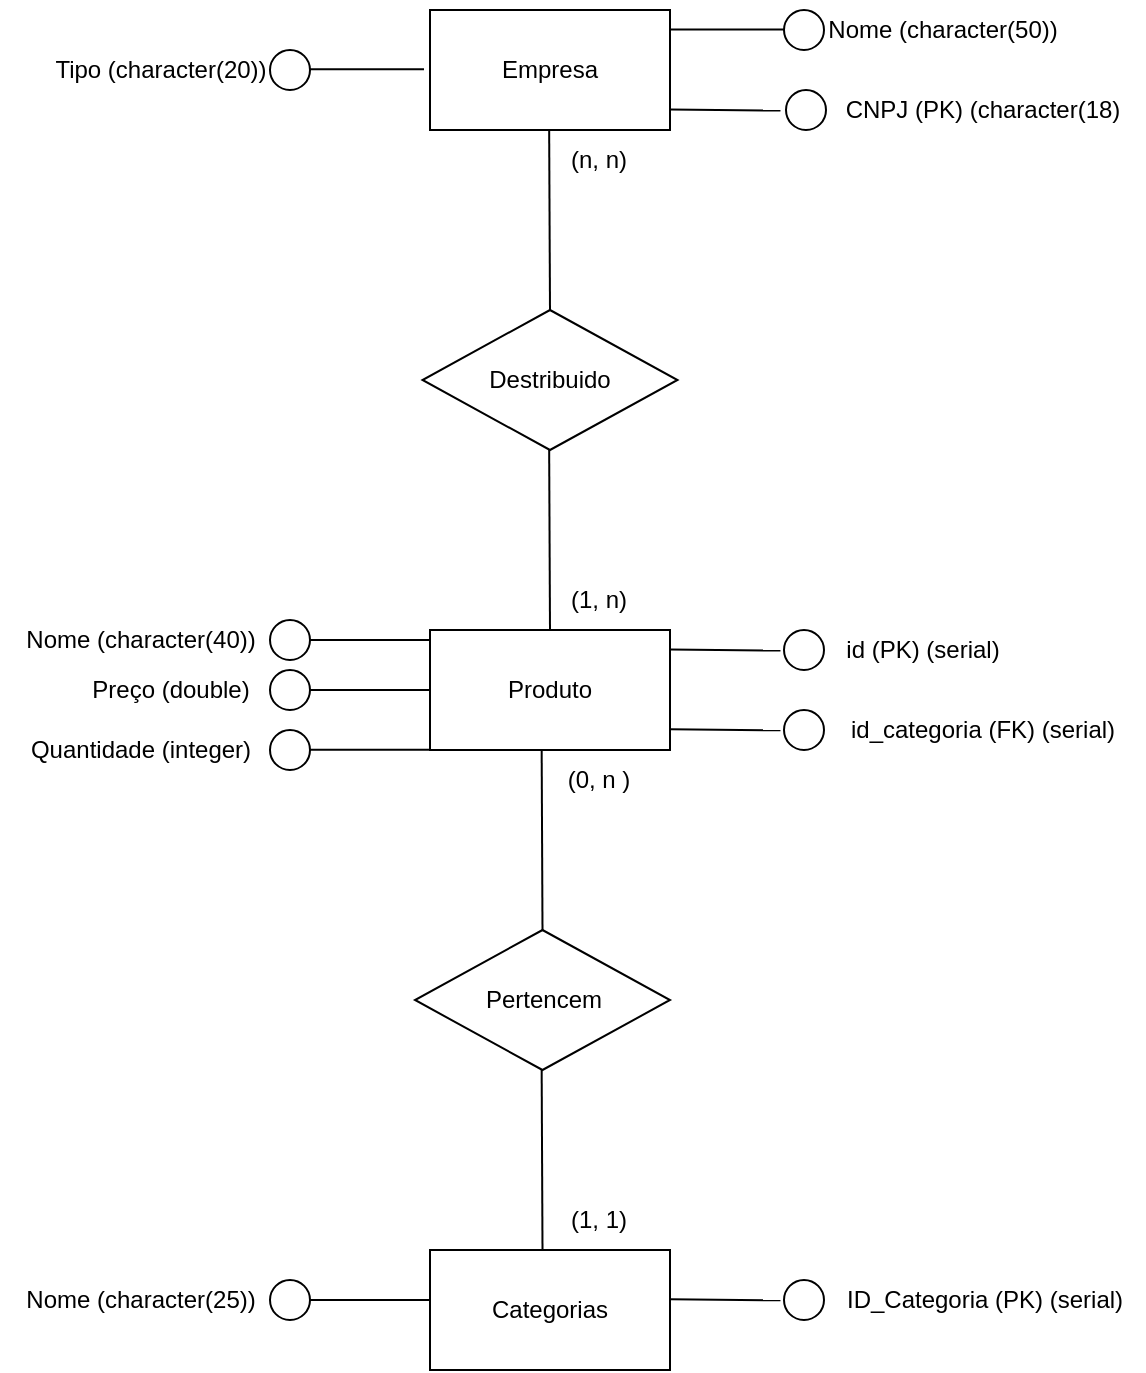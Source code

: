 <mxfile version="24.7.17">
  <diagram name="Página-1" id="G31ja0HvTyfShZ2K-QIa">
    <mxGraphModel dx="1575" dy="934" grid="1" gridSize="10" guides="1" tooltips="1" connect="1" arrows="1" fold="1" page="1" pageScale="1" pageWidth="827" pageHeight="1169" math="0" shadow="0">
      <root>
        <mxCell id="0" />
        <mxCell id="1" parent="0" />
        <mxCell id="8ONPmTJV0Q6PMYUQi9AX-2" value="Empresa" style="rounded=0;whiteSpace=wrap;html=1;" vertex="1" parent="1">
          <mxGeometry x="340" y="90" width="120" height="60" as="geometry" />
        </mxCell>
        <mxCell id="8ONPmTJV0Q6PMYUQi9AX-3" value="" style="endArrow=none;html=1;rounded=0;entryX=0;entryY=0.5;entryDx=0;entryDy=0;" edge="1" parent="1">
          <mxGeometry width="50" height="50" relative="1" as="geometry">
            <mxPoint x="460" y="99.76" as="sourcePoint" />
            <mxPoint x="517" y="99.76" as="targetPoint" />
          </mxGeometry>
        </mxCell>
        <mxCell id="8ONPmTJV0Q6PMYUQi9AX-4" value="" style="ellipse;whiteSpace=wrap;html=1;aspect=fixed;" vertex="1" parent="1">
          <mxGeometry x="517" y="90" width="20" height="20" as="geometry" />
        </mxCell>
        <mxCell id="8ONPmTJV0Q6PMYUQi9AX-5" value="Nome (character(50))" style="text;html=1;align=center;verticalAlign=middle;resizable=0;points=[];autosize=1;strokeColor=none;fillColor=none;" vertex="1" parent="1">
          <mxGeometry x="525.75" y="85" width="140" height="30" as="geometry" />
        </mxCell>
        <mxCell id="8ONPmTJV0Q6PMYUQi9AX-6" value="" style="ellipse;whiteSpace=wrap;html=1;aspect=fixed;" vertex="1" parent="1">
          <mxGeometry x="518" y="130" width="20" height="20" as="geometry" />
        </mxCell>
        <mxCell id="8ONPmTJV0Q6PMYUQi9AX-7" value="CNPJ (PK) (character(18)" style="text;html=1;align=center;verticalAlign=middle;resizable=0;points=[];autosize=1;strokeColor=none;fillColor=none;" vertex="1" parent="1">
          <mxGeometry x="535.75" y="125" width="160" height="30" as="geometry" />
        </mxCell>
        <mxCell id="8ONPmTJV0Q6PMYUQi9AX-9" value="" style="endArrow=none;html=1;rounded=0;entryX=-0.138;entryY=0.529;entryDx=0;entryDy=0;entryPerimeter=0;" edge="1" parent="1">
          <mxGeometry width="50" height="50" relative="1" as="geometry">
            <mxPoint x="460" y="139.71" as="sourcePoint" />
            <mxPoint x="515.24" y="140.29" as="targetPoint" />
          </mxGeometry>
        </mxCell>
        <mxCell id="8ONPmTJV0Q6PMYUQi9AX-11" value="" style="endArrow=none;html=1;rounded=0;entryX=0;entryY=0.5;entryDx=0;entryDy=0;" edge="1" parent="1">
          <mxGeometry width="50" height="50" relative="1" as="geometry">
            <mxPoint x="280" y="119.58" as="sourcePoint" />
            <mxPoint x="337" y="119.58" as="targetPoint" />
          </mxGeometry>
        </mxCell>
        <mxCell id="8ONPmTJV0Q6PMYUQi9AX-12" value="" style="ellipse;whiteSpace=wrap;html=1;aspect=fixed;" vertex="1" parent="1">
          <mxGeometry x="260" y="110" width="20" height="20" as="geometry" />
        </mxCell>
        <mxCell id="8ONPmTJV0Q6PMYUQi9AX-13" value="Tipo (character(20))" style="text;html=1;align=center;verticalAlign=middle;resizable=0;points=[];autosize=1;strokeColor=none;fillColor=none;" vertex="1" parent="1">
          <mxGeometry x="140" y="105" width="130" height="30" as="geometry" />
        </mxCell>
        <mxCell id="8ONPmTJV0Q6PMYUQi9AX-14" value="" style="endArrow=none;html=1;rounded=0;" edge="1" parent="1">
          <mxGeometry width="50" height="50" relative="1" as="geometry">
            <mxPoint x="400" y="240" as="sourcePoint" />
            <mxPoint x="399.58" y="150" as="targetPoint" />
          </mxGeometry>
        </mxCell>
        <mxCell id="8ONPmTJV0Q6PMYUQi9AX-15" value="Destribuido" style="rhombus;whiteSpace=wrap;html=1;" vertex="1" parent="1">
          <mxGeometry x="336.25" y="240" width="127.5" height="70" as="geometry" />
        </mxCell>
        <mxCell id="8ONPmTJV0Q6PMYUQi9AX-16" value="Produto" style="rounded=0;whiteSpace=wrap;html=1;" vertex="1" parent="1">
          <mxGeometry x="340" y="400" width="120" height="60" as="geometry" />
        </mxCell>
        <mxCell id="8ONPmTJV0Q6PMYUQi9AX-17" value="" style="endArrow=none;html=1;rounded=0;" edge="1" parent="1">
          <mxGeometry width="50" height="50" relative="1" as="geometry">
            <mxPoint x="400" y="400" as="sourcePoint" />
            <mxPoint x="399.58" y="310" as="targetPoint" />
          </mxGeometry>
        </mxCell>
        <mxCell id="8ONPmTJV0Q6PMYUQi9AX-21" value="" style="ellipse;whiteSpace=wrap;html=1;aspect=fixed;" vertex="1" parent="1">
          <mxGeometry x="517" y="400" width="20" height="20" as="geometry" />
        </mxCell>
        <mxCell id="8ONPmTJV0Q6PMYUQi9AX-22" value="" style="endArrow=none;html=1;rounded=0;entryX=-0.138;entryY=0.529;entryDx=0;entryDy=0;entryPerimeter=0;" edge="1" parent="1">
          <mxGeometry width="50" height="50" relative="1" as="geometry">
            <mxPoint x="460" y="409.71" as="sourcePoint" />
            <mxPoint x="515.24" y="410.29" as="targetPoint" />
          </mxGeometry>
        </mxCell>
        <mxCell id="8ONPmTJV0Q6PMYUQi9AX-23" value="id (PK) (serial)" style="text;html=1;align=center;verticalAlign=middle;resizable=0;points=[];autosize=1;strokeColor=none;fillColor=none;" vertex="1" parent="1">
          <mxGeometry x="535.75" y="395" width="100" height="30" as="geometry" />
        </mxCell>
        <mxCell id="8ONPmTJV0Q6PMYUQi9AX-24" value="" style="ellipse;whiteSpace=wrap;html=1;aspect=fixed;" vertex="1" parent="1">
          <mxGeometry x="260" y="395" width="20" height="20" as="geometry" />
        </mxCell>
        <mxCell id="8ONPmTJV0Q6PMYUQi9AX-25" value="" style="endArrow=none;html=1;rounded=0;exitX=0;exitY=0.25;exitDx=0;exitDy=0;entryX=1;entryY=0.5;entryDx=0;entryDy=0;" edge="1" parent="1">
          <mxGeometry width="50" height="50" relative="1" as="geometry">
            <mxPoint x="340" y="405" as="sourcePoint" />
            <mxPoint x="280" y="405" as="targetPoint" />
          </mxGeometry>
        </mxCell>
        <mxCell id="8ONPmTJV0Q6PMYUQi9AX-26" value="Nome (character(40))" style="text;html=1;align=center;verticalAlign=middle;resizable=0;points=[];autosize=1;strokeColor=none;fillColor=none;" vertex="1" parent="1">
          <mxGeometry x="125" y="390" width="140" height="30" as="geometry" />
        </mxCell>
        <mxCell id="8ONPmTJV0Q6PMYUQi9AX-29" value="id_categoria (FK) (serial)" style="text;html=1;align=center;verticalAlign=middle;resizable=0;points=[];autosize=1;strokeColor=none;fillColor=none;" vertex="1" parent="1">
          <mxGeometry x="535.75" y="435" width="160" height="30" as="geometry" />
        </mxCell>
        <mxCell id="8ONPmTJV0Q6PMYUQi9AX-31" value="" style="ellipse;whiteSpace=wrap;html=1;aspect=fixed;" vertex="1" parent="1">
          <mxGeometry x="260" y="420" width="20" height="20" as="geometry" />
        </mxCell>
        <mxCell id="8ONPmTJV0Q6PMYUQi9AX-32" value="" style="endArrow=none;html=1;rounded=0;exitX=0;exitY=0.25;exitDx=0;exitDy=0;entryX=1;entryY=0.5;entryDx=0;entryDy=0;" edge="1" parent="1">
          <mxGeometry width="50" height="50" relative="1" as="geometry">
            <mxPoint x="340" y="430" as="sourcePoint" />
            <mxPoint x="280" y="430" as="targetPoint" />
          </mxGeometry>
        </mxCell>
        <mxCell id="8ONPmTJV0Q6PMYUQi9AX-33" value="Preço (double)" style="text;html=1;align=center;verticalAlign=middle;resizable=0;points=[];autosize=1;strokeColor=none;fillColor=none;" vertex="1" parent="1">
          <mxGeometry x="160" y="415" width="100" height="30" as="geometry" />
        </mxCell>
        <mxCell id="8ONPmTJV0Q6PMYUQi9AX-34" value="" style="ellipse;whiteSpace=wrap;html=1;aspect=fixed;" vertex="1" parent="1">
          <mxGeometry x="260" y="450" width="20" height="20" as="geometry" />
        </mxCell>
        <mxCell id="8ONPmTJV0Q6PMYUQi9AX-35" value="" style="endArrow=none;html=1;rounded=0;exitX=0;exitY=0.25;exitDx=0;exitDy=0;entryX=1;entryY=0.5;entryDx=0;entryDy=0;" edge="1" parent="1">
          <mxGeometry width="50" height="50" relative="1" as="geometry">
            <mxPoint x="340" y="459.92" as="sourcePoint" />
            <mxPoint x="280" y="459.92" as="targetPoint" />
          </mxGeometry>
        </mxCell>
        <mxCell id="8ONPmTJV0Q6PMYUQi9AX-36" value="Quantidade (integer)" style="text;html=1;align=center;verticalAlign=middle;resizable=0;points=[];autosize=1;strokeColor=none;fillColor=none;" vertex="1" parent="1">
          <mxGeometry x="130" y="445" width="130" height="30" as="geometry" />
        </mxCell>
        <mxCell id="8ONPmTJV0Q6PMYUQi9AX-37" value="Categorias" style="rounded=0;whiteSpace=wrap;html=1;" vertex="1" parent="1">
          <mxGeometry x="340" y="710" width="120" height="60" as="geometry" />
        </mxCell>
        <mxCell id="8ONPmTJV0Q6PMYUQi9AX-48" value="ID_Categoria (PK) (serial)" style="text;html=1;align=center;verticalAlign=middle;resizable=0;points=[];autosize=1;strokeColor=none;fillColor=none;" vertex="1" parent="1">
          <mxGeometry x="537" y="720" width="160" height="30" as="geometry" />
        </mxCell>
        <mxCell id="8ONPmTJV0Q6PMYUQi9AX-52" value="" style="ellipse;whiteSpace=wrap;html=1;aspect=fixed;" vertex="1" parent="1">
          <mxGeometry x="517" y="440" width="20" height="20" as="geometry" />
        </mxCell>
        <mxCell id="8ONPmTJV0Q6PMYUQi9AX-53" value="" style="endArrow=none;html=1;rounded=0;entryX=-0.138;entryY=0.529;entryDx=0;entryDy=0;entryPerimeter=0;" edge="1" parent="1">
          <mxGeometry width="50" height="50" relative="1" as="geometry">
            <mxPoint x="460" y="449.58" as="sourcePoint" />
            <mxPoint x="515.24" y="450.16" as="targetPoint" />
          </mxGeometry>
        </mxCell>
        <mxCell id="8ONPmTJV0Q6PMYUQi9AX-54" value="" style="ellipse;whiteSpace=wrap;html=1;aspect=fixed;" vertex="1" parent="1">
          <mxGeometry x="517" y="725" width="20" height="20" as="geometry" />
        </mxCell>
        <mxCell id="8ONPmTJV0Q6PMYUQi9AX-55" value="" style="endArrow=none;html=1;rounded=0;entryX=-0.138;entryY=0.529;entryDx=0;entryDy=0;entryPerimeter=0;" edge="1" parent="1">
          <mxGeometry width="50" height="50" relative="1" as="geometry">
            <mxPoint x="460" y="734.58" as="sourcePoint" />
            <mxPoint x="515.24" y="735.16" as="targetPoint" />
          </mxGeometry>
        </mxCell>
        <mxCell id="8ONPmTJV0Q6PMYUQi9AX-56" value="Pertencem" style="rhombus;whiteSpace=wrap;html=1;" vertex="1" parent="1">
          <mxGeometry x="332.5" y="550" width="127.5" height="70" as="geometry" />
        </mxCell>
        <mxCell id="8ONPmTJV0Q6PMYUQi9AX-57" value="" style="endArrow=none;html=1;rounded=0;" edge="1" parent="1">
          <mxGeometry width="50" height="50" relative="1" as="geometry">
            <mxPoint x="396.25" y="550" as="sourcePoint" />
            <mxPoint x="395.83" y="460" as="targetPoint" />
          </mxGeometry>
        </mxCell>
        <mxCell id="8ONPmTJV0Q6PMYUQi9AX-58" value="" style="endArrow=none;html=1;rounded=0;" edge="1" parent="1">
          <mxGeometry width="50" height="50" relative="1" as="geometry">
            <mxPoint x="396.25" y="710" as="sourcePoint" />
            <mxPoint x="395.83" y="620" as="targetPoint" />
          </mxGeometry>
        </mxCell>
        <mxCell id="8ONPmTJV0Q6PMYUQi9AX-59" value="" style="ellipse;whiteSpace=wrap;html=1;aspect=fixed;" vertex="1" parent="1">
          <mxGeometry x="260" y="725" width="20" height="20" as="geometry" />
        </mxCell>
        <mxCell id="8ONPmTJV0Q6PMYUQi9AX-60" value="" style="endArrow=none;html=1;rounded=0;exitX=0;exitY=0.25;exitDx=0;exitDy=0;entryX=1;entryY=0.5;entryDx=0;entryDy=0;" edge="1" parent="1">
          <mxGeometry width="50" height="50" relative="1" as="geometry">
            <mxPoint x="340" y="735" as="sourcePoint" />
            <mxPoint x="280" y="735" as="targetPoint" />
          </mxGeometry>
        </mxCell>
        <mxCell id="8ONPmTJV0Q6PMYUQi9AX-61" value="Nome (character(25))" style="text;html=1;align=center;verticalAlign=middle;resizable=0;points=[];autosize=1;strokeColor=none;fillColor=none;" vertex="1" parent="1">
          <mxGeometry x="125" y="720" width="140" height="30" as="geometry" />
        </mxCell>
        <mxCell id="8ONPmTJV0Q6PMYUQi9AX-62" value="(n, n)" style="text;html=1;align=center;verticalAlign=middle;resizable=0;points=[];autosize=1;strokeColor=none;fillColor=none;" vertex="1" parent="1">
          <mxGeometry x="399" y="150" width="50" height="30" as="geometry" />
        </mxCell>
        <mxCell id="8ONPmTJV0Q6PMYUQi9AX-63" value="(1, n)" style="text;html=1;align=center;verticalAlign=middle;resizable=0;points=[];autosize=1;strokeColor=none;fillColor=none;" vertex="1" parent="1">
          <mxGeometry x="399" y="370" width="50" height="30" as="geometry" />
        </mxCell>
        <mxCell id="8ONPmTJV0Q6PMYUQi9AX-64" value="(0, n )" style="text;html=1;align=center;verticalAlign=middle;resizable=0;points=[];autosize=1;strokeColor=none;fillColor=none;" vertex="1" parent="1">
          <mxGeometry x="399" y="460" width="50" height="30" as="geometry" />
        </mxCell>
        <mxCell id="8ONPmTJV0Q6PMYUQi9AX-65" value="(1, 1)" style="text;html=1;align=center;verticalAlign=middle;resizable=0;points=[];autosize=1;strokeColor=none;fillColor=none;" vertex="1" parent="1">
          <mxGeometry x="399" y="680" width="50" height="30" as="geometry" />
        </mxCell>
      </root>
    </mxGraphModel>
  </diagram>
</mxfile>
